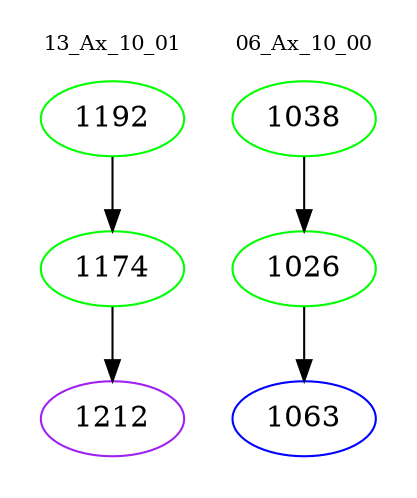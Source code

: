 digraph{
subgraph cluster_0 {
color = white
label = "13_Ax_10_01";
fontsize=10;
T0_1192 [label="1192", color="green"]
T0_1192 -> T0_1174 [color="black"]
T0_1174 [label="1174", color="green"]
T0_1174 -> T0_1212 [color="black"]
T0_1212 [label="1212", color="purple"]
}
subgraph cluster_1 {
color = white
label = "06_Ax_10_00";
fontsize=10;
T1_1038 [label="1038", color="green"]
T1_1038 -> T1_1026 [color="black"]
T1_1026 [label="1026", color="green"]
T1_1026 -> T1_1063 [color="black"]
T1_1063 [label="1063", color="blue"]
}
}
